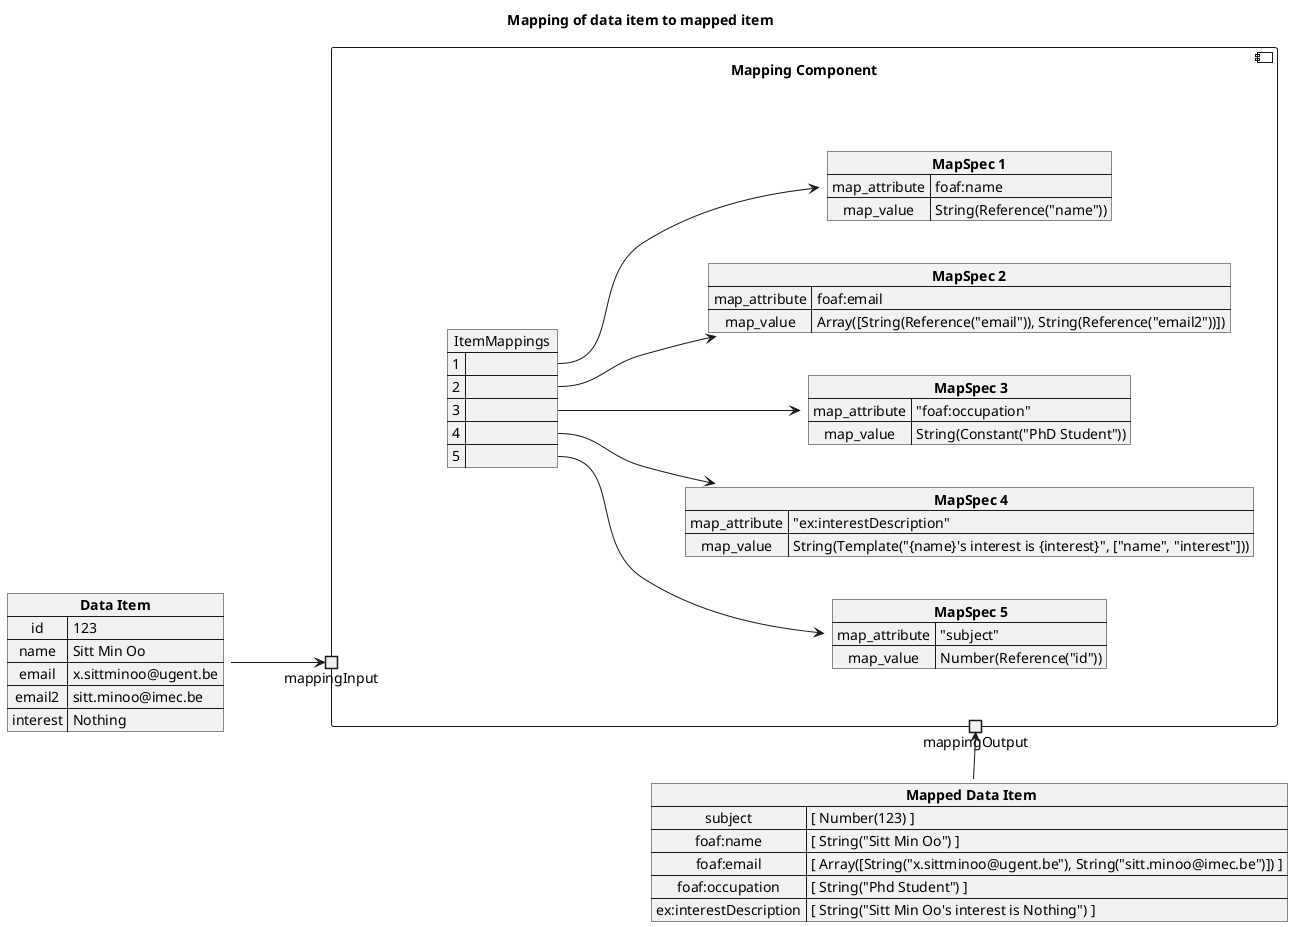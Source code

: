 @startuml
left to right direction
title "Mapping of data item to mapped item"
allowmixing

map "<b>Data Item" as  dataitem {
    id => 123
    name => Sitt Min Oo
    email => x.sittminoo@ugent.be
    email2 => sitt.minoo@imec.be
    interest => Nothing
}


component "Mapping Component"  {


    map ItemMappings {
    1 =>
    2 =>
    3 =>
    4 =>
    5 =>
    }


    map "<b>MapSpec 1" as MapSpec1 {
        map_attribute => foaf:name
        map_value => String(Reference("name"))
    }


    map "<b>MapSpec 2" as MapSpec2 {
        map_attribute => foaf:email
        map_value => Array([String(Reference("email")), String(Reference("email2"))])
    }



    map "<b> MapSpec 3" as MapSpec3 {
        map_attribute => "foaf:occupation"
        map_value => String(Constant("PhD Student"))
    }


    map "<b> MapSpec 4" as MapSpec4{
        map_attribute => "ex:interestDescription"
        map_value => String(Template("{name}'s interest is {interest}", ["name", "interest"]))

    }

    map "<b> MapSpec 5" as MapSpec5{
        map_attribute => "subject"
        map_value => Number(Reference("id"))
    }
    

    component Empty 


    Empty -l[hidden]-> MapSpec1

    hide Empty

    ItemMappings::1 --> MapSpec1
    ItemMappings::2 --> MapSpec2
    ItemMappings::3 --> MapSpec3
    ItemMappings::4 --> MapSpec4
    ItemMappings::5 --> MapSpec5


    portin mappingInput
    portout mappingOutput 

}

component Empty1


map "<b> Mapped Data Item" as MappedDataItem {
    subject => [ Number(123) ]
    foaf:name => [ String("Sitt Min Oo") ]
    foaf:email => [ Array([String("x.sittminoo@ugent.be"), String("sitt.minoo@imec.be")]) ]
    foaf:occupation => [ String("Phd Student") ]
    ex:interestDescription => [ String("Sitt Min Oo's interest is Nothing") ]
}

Empty1 <-- mappingOutput
Empty1 --> MappedDataItem 
hide Empty1


MappedDataItem -> mappingOutput


dataitem --> mappingInput


@enduml
